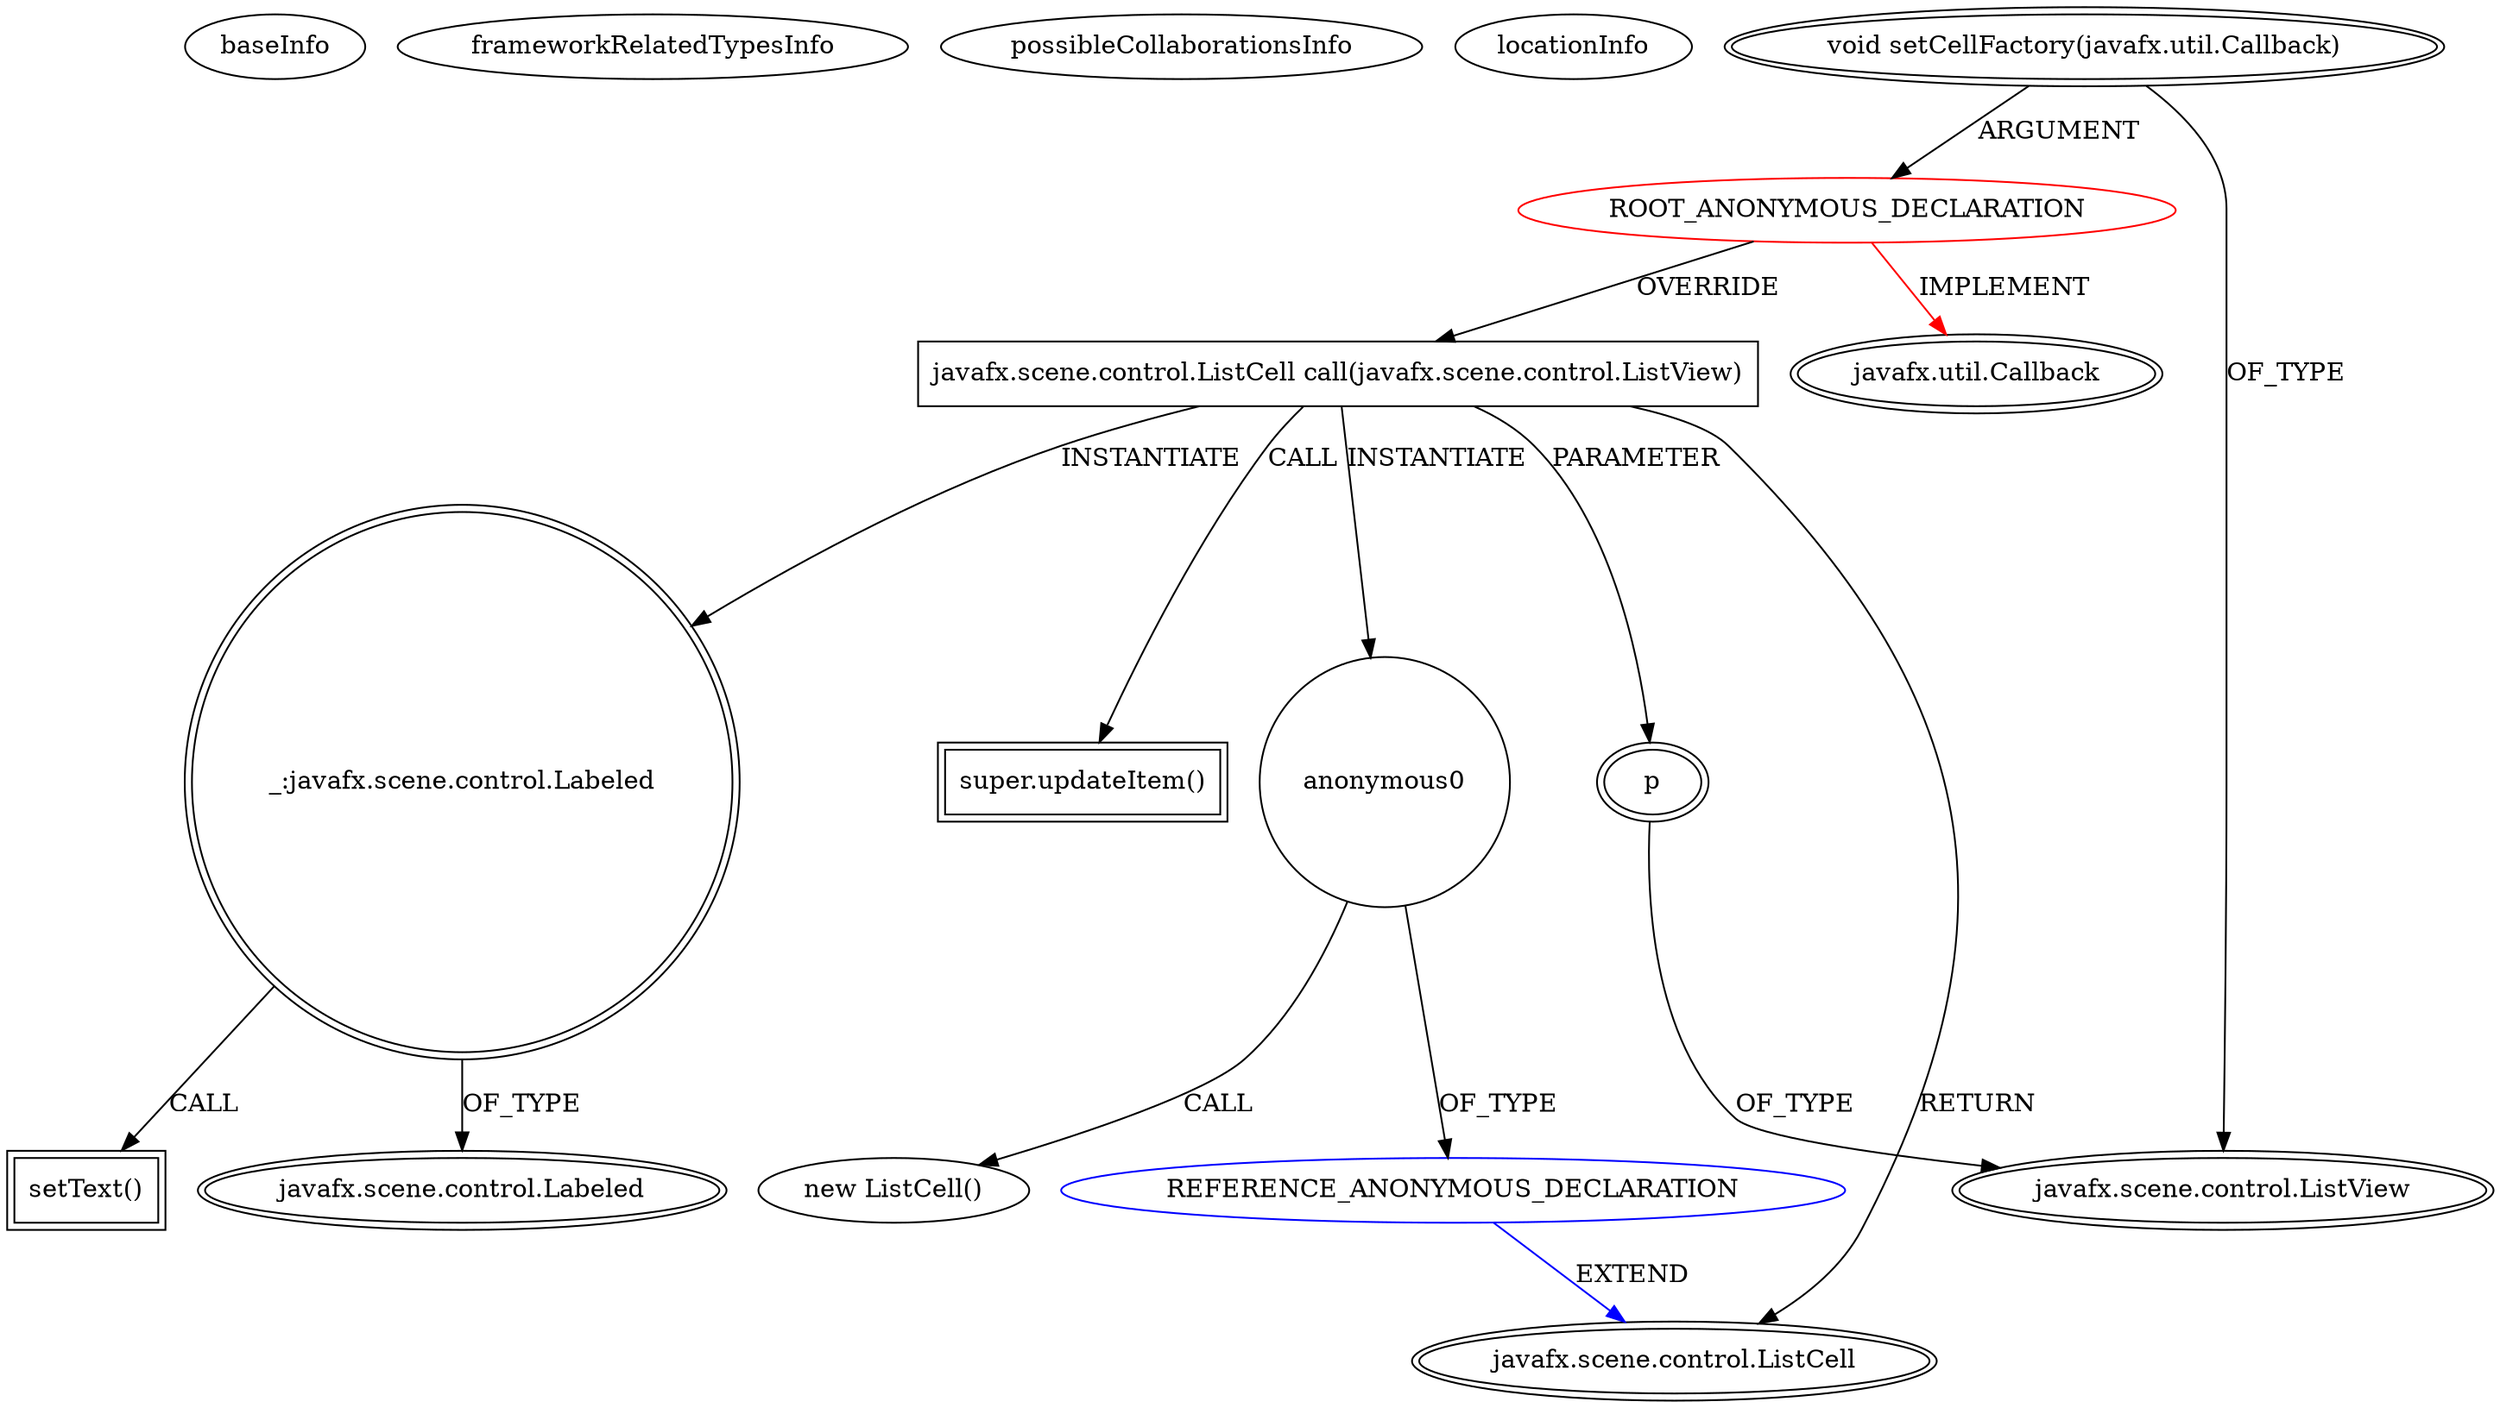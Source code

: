 digraph {
baseInfo[graphId=1826,category="extension_graph",isAnonymous=true,possibleRelation=true]
frameworkRelatedTypesInfo[0="javafx.util.Callback"]
possibleCollaborationsInfo[0="1826~OVERRIDING_METHOD_DECLARATION-INSTANTIATION-~javafx.util.Callback ~javafx.scene.control.ListCell ~true~true"]
locationInfo[projectName="amau-classifier",filePath="/amau-classifier/classifier-master/src/main/java/me/util/Helper.java",contextSignature="void setCellFactory(javafx.scene.control.ListView)",graphId="1826"]
0[label="ROOT_ANONYMOUS_DECLARATION",vertexType="ROOT_ANONYMOUS_DECLARATION",isFrameworkType=false,color=red]
1[label="javafx.util.Callback",vertexType="FRAMEWORK_INTERFACE_TYPE",isFrameworkType=true,peripheries=2]
2[label="void setCellFactory(javafx.util.Callback)",vertexType="OUTSIDE_CALL",isFrameworkType=true,peripheries=2]
3[label="javafx.scene.control.ListView",vertexType="FRAMEWORK_CLASS_TYPE",isFrameworkType=true,peripheries=2]
4[label="javafx.scene.control.ListCell call(javafx.scene.control.ListView)",vertexType="OVERRIDING_METHOD_DECLARATION",isFrameworkType=false,shape=box]
5[label="javafx.scene.control.ListCell",vertexType="FRAMEWORK_CLASS_TYPE",isFrameworkType=true,peripheries=2]
6[label="p",vertexType="PARAMETER_DECLARATION",isFrameworkType=true,peripheries=2]
9[label="anonymous0",vertexType="VARIABLE_EXPRESION",isFrameworkType=false,shape=circle]
10[label="REFERENCE_ANONYMOUS_DECLARATION",vertexType="REFERENCE_ANONYMOUS_DECLARATION",isFrameworkType=false,color=blue]
8[label="new ListCell()",vertexType="CONSTRUCTOR_CALL",isFrameworkType=false]
12[label="super.updateItem()",vertexType="SUPER_CALL",isFrameworkType=true,peripheries=2,shape=box]
13[label="_:javafx.scene.control.Labeled",vertexType="VARIABLE_EXPRESION",isFrameworkType=true,peripheries=2,shape=circle]
15[label="javafx.scene.control.Labeled",vertexType="FRAMEWORK_CLASS_TYPE",isFrameworkType=true,peripheries=2]
14[label="setText()",vertexType="INSIDE_CALL",isFrameworkType=true,peripheries=2,shape=box]
0->1[label="IMPLEMENT",color=red]
2->0[label="ARGUMENT"]
2->3[label="OF_TYPE"]
0->4[label="OVERRIDE"]
4->5[label="RETURN"]
6->3[label="OF_TYPE"]
4->6[label="PARAMETER"]
4->9[label="INSTANTIATE"]
10->5[label="EXTEND",color=blue]
9->10[label="OF_TYPE"]
9->8[label="CALL"]
4->12[label="CALL"]
4->13[label="INSTANTIATE"]
13->15[label="OF_TYPE"]
13->14[label="CALL"]
}

